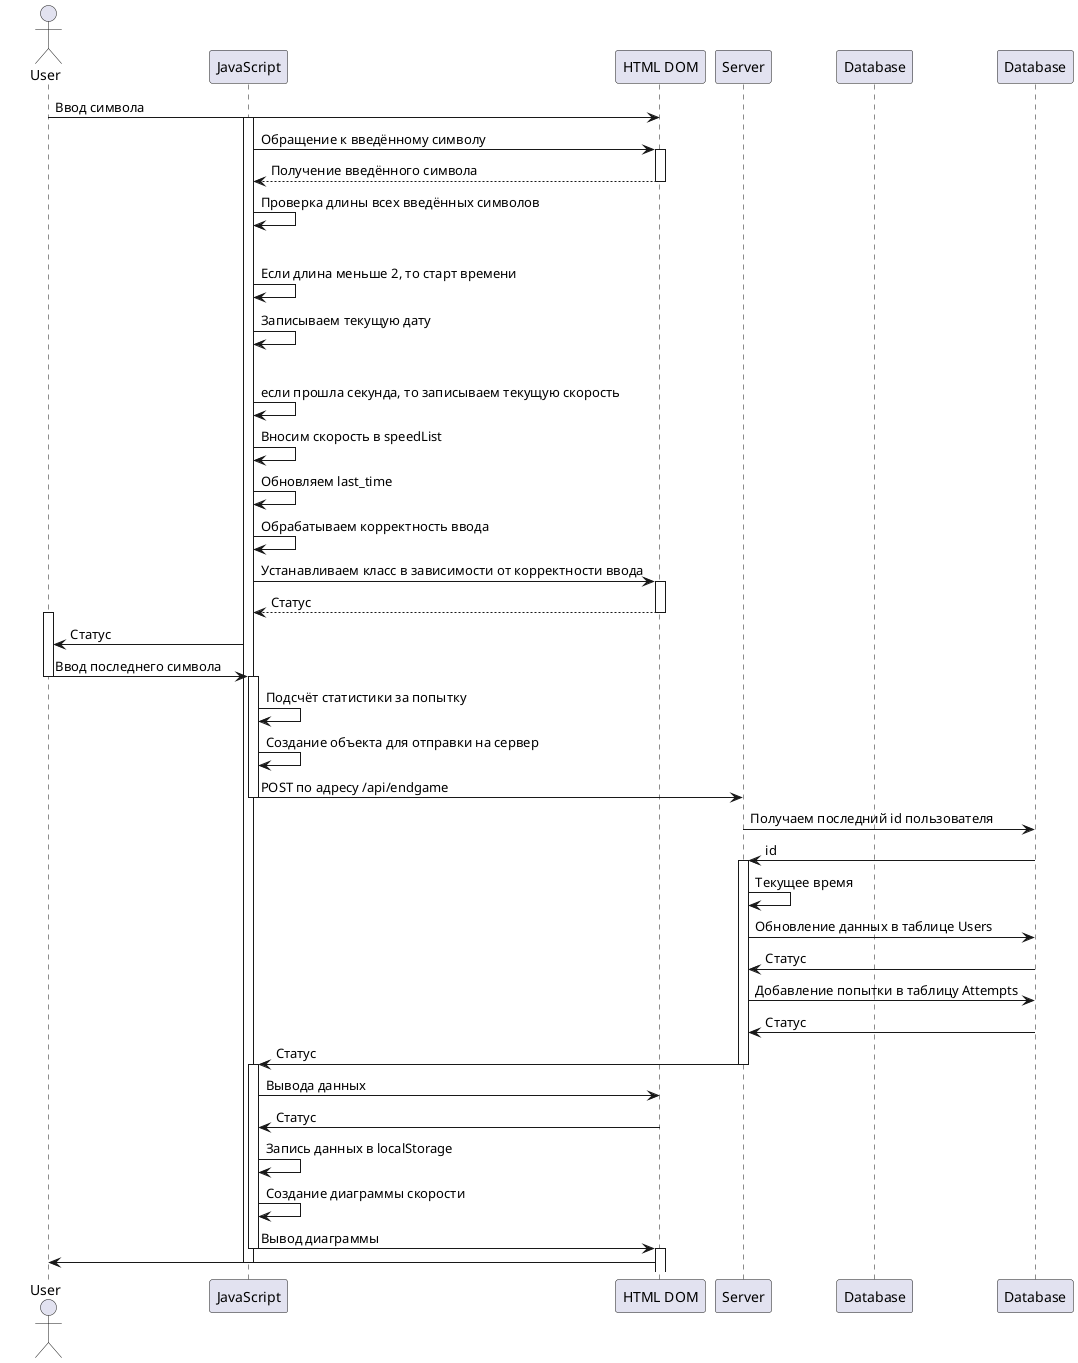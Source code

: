 @startuml
actor User
participant "JavaScript" as JS
participant "HTML DOM" as DOM
participant "Server" as Server
participant "Database" as DB

User -> DOM: Ввод символа
activate JS
JS -> DOM: Обращение к введённому символу
activate DOM
DOM --> JS: Получение введённого символа
deactivate DOM
JS -> JS: Проверка длины всех введённых символов
alt length < 2
    JS -> JS: Если длина меньше 2, то старт времени
else
    JS -> JS: Записываем текущую дату
    alt current time - start_time >= last_time - start_time
        JS -> JS: если прошла секунда, то записываем текущую скорость
        JS -> JS: Вносим скорость в speedList
        JS -> JS: Обновляем last_time
JS -> JS: Обрабатываем корректность ввода
JS -> DOM: Устанавливаем класс в зависимости от корректности ввода
activate DOM
DOM --> JS: Статус
deactivate DOM
activate User
JS -> User : Статус
User -> JS : Ввод последнего символа
deactivate User
activate JS
JS -> JS : Подсчёт статистики за попытку
JS -> JS :Создание объекта для отправки на сервер
JS -> Server : POST по адресу /api/endgame
deactivate JS
Server -> Database : Получаем последний id пользователя
Database -> Server : id
activate Server
Server -> Server : Текущее время
Server -> Database : Обновление данных в таблице Users 
Database -> Server : Статус
Server -> Database : Добавление попытки в таблицу Attempts
Database -> Server : Статус
Server -> JS : Статус
deactivate Server
activate JS
JS -> DOM : Вывода данных
DOM -> JS : Статус
JS -> JS : Запись данных в localStorage
JS -> JS : Создание диаграммы скорости
JS -> DOM : Вывод диаграммы
deactivate JS
activate DOM
DOM -> User 



deactivate JS
@enduml
